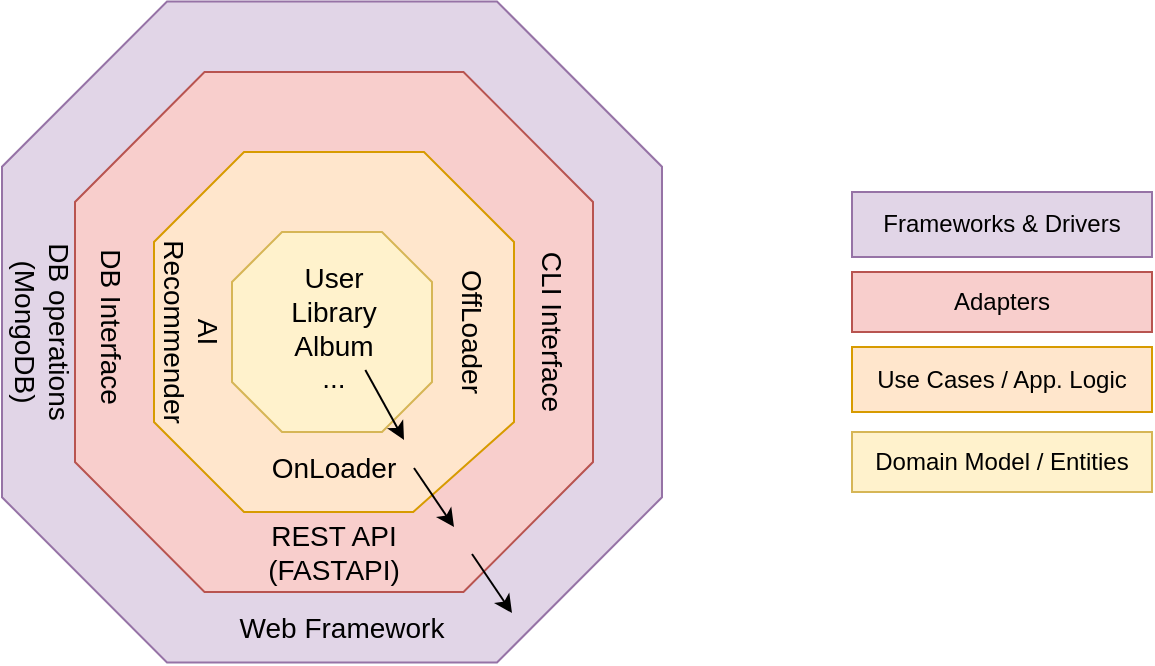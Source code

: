 <mxfile version="20.7.4" type="device"><diagram id="LpHtlrEYF32JNqHJLklz" name="Page-1"><mxGraphModel dx="780" dy="544" grid="1" gridSize="10" guides="1" tooltips="1" connect="1" arrows="1" fold="1" page="1" pageScale="1" pageWidth="1600" pageHeight="900" math="0" shadow="0"><root><mxCell id="0"/><mxCell id="1" parent="0"/><mxCell id="vwkaCsUuctNrSo7qryTY-10" value="" style="verticalLabelPosition=bottom;verticalAlign=top;html=1;shape=mxgraph.basic.polygon;polyCoords=[[0.25,0],[0.75,0],[1,0.25],[1,0.75],[0.75,1],[0.25,1],[0,0.75],[0,0.25]];polyline=0;fillColor=#e1d5e7;strokeColor=#9673a6;" parent="1" vertex="1"><mxGeometry x="195" y="124.75" width="330" height="330.5" as="geometry"/></mxCell><mxCell id="vwkaCsUuctNrSo7qryTY-7" value="" style="verticalLabelPosition=bottom;verticalAlign=top;html=1;shape=mxgraph.basic.polygon;polyCoords=[[0.25,0],[0.75,0],[1,0.25],[1,0.75],[0.75,1],[0.25,1],[0,0.75],[0,0.25]];polyline=0;fillColor=#f8cecc;strokeColor=#b85450;" parent="1" vertex="1"><mxGeometry x="231.5" y="160" width="259" height="260" as="geometry"/></mxCell><mxCell id="vwkaCsUuctNrSo7qryTY-3" value="" style="verticalLabelPosition=bottom;verticalAlign=top;html=1;shape=mxgraph.basic.polygon;polyCoords=[[0.25,0],[0.75,0],[1,0.25],[1,0.75],[0.72,1],[0.25,1],[0,0.75],[0,0.25]];polyline=0;fillColor=#ffe6cc;strokeColor=#d79b00;" parent="1" vertex="1"><mxGeometry x="271" y="200" width="180" height="180" as="geometry"/></mxCell><mxCell id="vwkaCsUuctNrSo7qryTY-1" value="" style="verticalLabelPosition=bottom;verticalAlign=top;html=1;shape=mxgraph.basic.polygon;polyCoords=[[0.25,0],[0.75,0],[1,0.25],[1,0.75],[0.75,1],[0.25,1],[0,0.75],[0,0.25]];polyline=0;fillColor=#fff2cc;strokeColor=#d6b656;" parent="1" vertex="1"><mxGeometry x="310" y="240" width="100" height="100" as="geometry"/></mxCell><mxCell id="vwkaCsUuctNrSo7qryTY-2" value="User&lt;br&gt;Library&lt;br&gt;Album&lt;br&gt;..." style="text;html=1;strokeColor=none;fillColor=none;align=center;verticalAlign=middle;whiteSpace=wrap;rounded=0;fontSize=14;" parent="1" vertex="1"><mxGeometry x="331" y="270" width="60" height="35" as="geometry"/></mxCell><mxCell id="vwkaCsUuctNrSo7qryTY-4" value="OnLoader" style="text;html=1;strokeColor=none;fillColor=none;align=center;verticalAlign=middle;whiteSpace=wrap;rounded=0;fontSize=14;" parent="1" vertex="1"><mxGeometry x="331" y="340" width="60" height="35" as="geometry"/></mxCell><mxCell id="vwkaCsUuctNrSo7qryTY-5" value="OffLoader" style="text;html=1;strokeColor=none;fillColor=none;align=center;verticalAlign=middle;whiteSpace=wrap;rounded=0;fontSize=14;rotation=90;" parent="1" vertex="1"><mxGeometry x="400" y="272.5" width="60" height="35" as="geometry"/></mxCell><mxCell id="vwkaCsUuctNrSo7qryTY-6" value="AI Recommender" style="text;html=1;strokeColor=none;fillColor=none;align=center;verticalAlign=middle;whiteSpace=wrap;rounded=0;fontSize=14;rotation=90;" parent="1" vertex="1"><mxGeometry x="255" y="272.5" width="70" height="35" as="geometry"/></mxCell><mxCell id="vwkaCsUuctNrSo7qryTY-8" value="REST API (FASTAPI)" style="text;html=1;strokeColor=none;fillColor=none;align=center;verticalAlign=middle;whiteSpace=wrap;rounded=0;fontSize=14;rotation=0;" parent="1" vertex="1"><mxGeometry x="302" y="382" width="118" height="35" as="geometry"/></mxCell><mxCell id="vwkaCsUuctNrSo7qryTY-9" value="DB Interface" style="text;html=1;strokeColor=none;fillColor=none;align=center;verticalAlign=middle;whiteSpace=wrap;rounded=0;fontSize=14;rotation=90;" parent="1" vertex="1"><mxGeometry x="210" y="270" width="80" height="35" as="geometry"/></mxCell><mxCell id="vwkaCsUuctNrSo7qryTY-11" value="DB operations (MongoDB)" style="text;html=1;strokeColor=none;fillColor=none;align=center;verticalAlign=middle;whiteSpace=wrap;rounded=0;fontSize=14;rotation=90;" parent="1" vertex="1"><mxGeometry x="162" y="272.5" width="107" height="35" as="geometry"/></mxCell><mxCell id="vwkaCsUuctNrSo7qryTY-12" value="CLI Interface" style="text;html=1;strokeColor=none;fillColor=none;align=center;verticalAlign=middle;whiteSpace=wrap;rounded=0;fontSize=14;rotation=90;" parent="1" vertex="1"><mxGeometry x="415" y="272.5" width="110" height="35" as="geometry"/></mxCell><mxCell id="vwkaCsUuctNrSo7qryTY-13" value="Web Framework" style="text;html=1;strokeColor=none;fillColor=none;align=center;verticalAlign=middle;whiteSpace=wrap;rounded=0;fontSize=14;rotation=0;" parent="1" vertex="1"><mxGeometry x="310" y="420.25" width="110" height="35" as="geometry"/></mxCell><mxCell id="vwkaCsUuctNrSo7qryTY-15" value="Domain Model / Entities" style="rounded=0;whiteSpace=wrap;html=1;fontSize=12;fillColor=#fff2cc;strokeColor=#d6b656;" parent="1" vertex="1"><mxGeometry x="620" y="340" width="150" height="30" as="geometry"/></mxCell><mxCell id="vwkaCsUuctNrSo7qryTY-16" value="Use Cases / App. Logic" style="rounded=0;whiteSpace=wrap;html=1;fontSize=12;fillColor=#ffe6cc;strokeColor=#d79b00;" parent="1" vertex="1"><mxGeometry x="620" y="297.5" width="150" height="32.5" as="geometry"/></mxCell><mxCell id="vwkaCsUuctNrSo7qryTY-19" value="Adapters" style="rounded=0;whiteSpace=wrap;html=1;fontSize=12;fillColor=#f8cecc;strokeColor=#b85450;" parent="1" vertex="1"><mxGeometry x="620" y="260" width="150" height="30" as="geometry"/></mxCell><mxCell id="vwkaCsUuctNrSo7qryTY-20" value="Frameworks &amp;amp; Drivers" style="rounded=0;whiteSpace=wrap;html=1;fontSize=12;fillColor=#e1d5e7;strokeColor=#9673a6;" parent="1" vertex="1"><mxGeometry x="620" y="220" width="150" height="32.5" as="geometry"/></mxCell><mxCell id="vwkaCsUuctNrSo7qryTY-22" value="" style="endArrow=classic;html=1;rounded=0;fontSize=12;" parent="1" edge="1"><mxGeometry width="50" height="50" relative="1" as="geometry"><mxPoint x="376.667" y="309" as="sourcePoint"/><mxPoint x="396" y="344" as="targetPoint"/></mxGeometry></mxCell><mxCell id="vwkaCsUuctNrSo7qryTY-23" value="" style="endArrow=classic;html=1;rounded=0;fontSize=12;entryX=1;entryY=0.5;entryDx=0;entryDy=0;" parent="1" edge="1"><mxGeometry width="50" height="50" relative="1" as="geometry"><mxPoint x="401" y="358" as="sourcePoint"/><mxPoint x="421" y="387.5" as="targetPoint"/></mxGeometry></mxCell><mxCell id="vwkaCsUuctNrSo7qryTY-24" value="" style="endArrow=classic;html=1;rounded=0;fontSize=12;entryX=1;entryY=0.5;entryDx=0;entryDy=0;" parent="1" edge="1"><mxGeometry width="50" height="50" relative="1" as="geometry"><mxPoint x="430" y="401" as="sourcePoint"/><mxPoint x="450" y="430.5" as="targetPoint"/></mxGeometry></mxCell></root></mxGraphModel></diagram></mxfile>